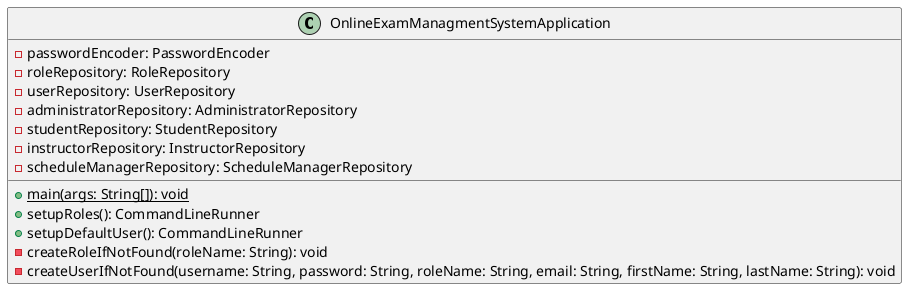 @startuml
class OnlineExamManagmentSystemApplication [[java:edu.sru.thangiah.OnlineExamManagmentSystemApplication]] {
	-passwordEncoder: PasswordEncoder
	-roleRepository: RoleRepository
	-userRepository: UserRepository
	-administratorRepository: AdministratorRepository
	-studentRepository: StudentRepository
	-instructorRepository: InstructorRepository
	-scheduleManagerRepository: ScheduleManagerRepository
	+{static} main(args: String[]): void
	+setupRoles(): CommandLineRunner
	+setupDefaultUser(): CommandLineRunner
	-createRoleIfNotFound(roleName: String): void
	-createUserIfNotFound(username: String, password: String, roleName: String, email: String, firstName: String, lastName: String): void
}
@enduml